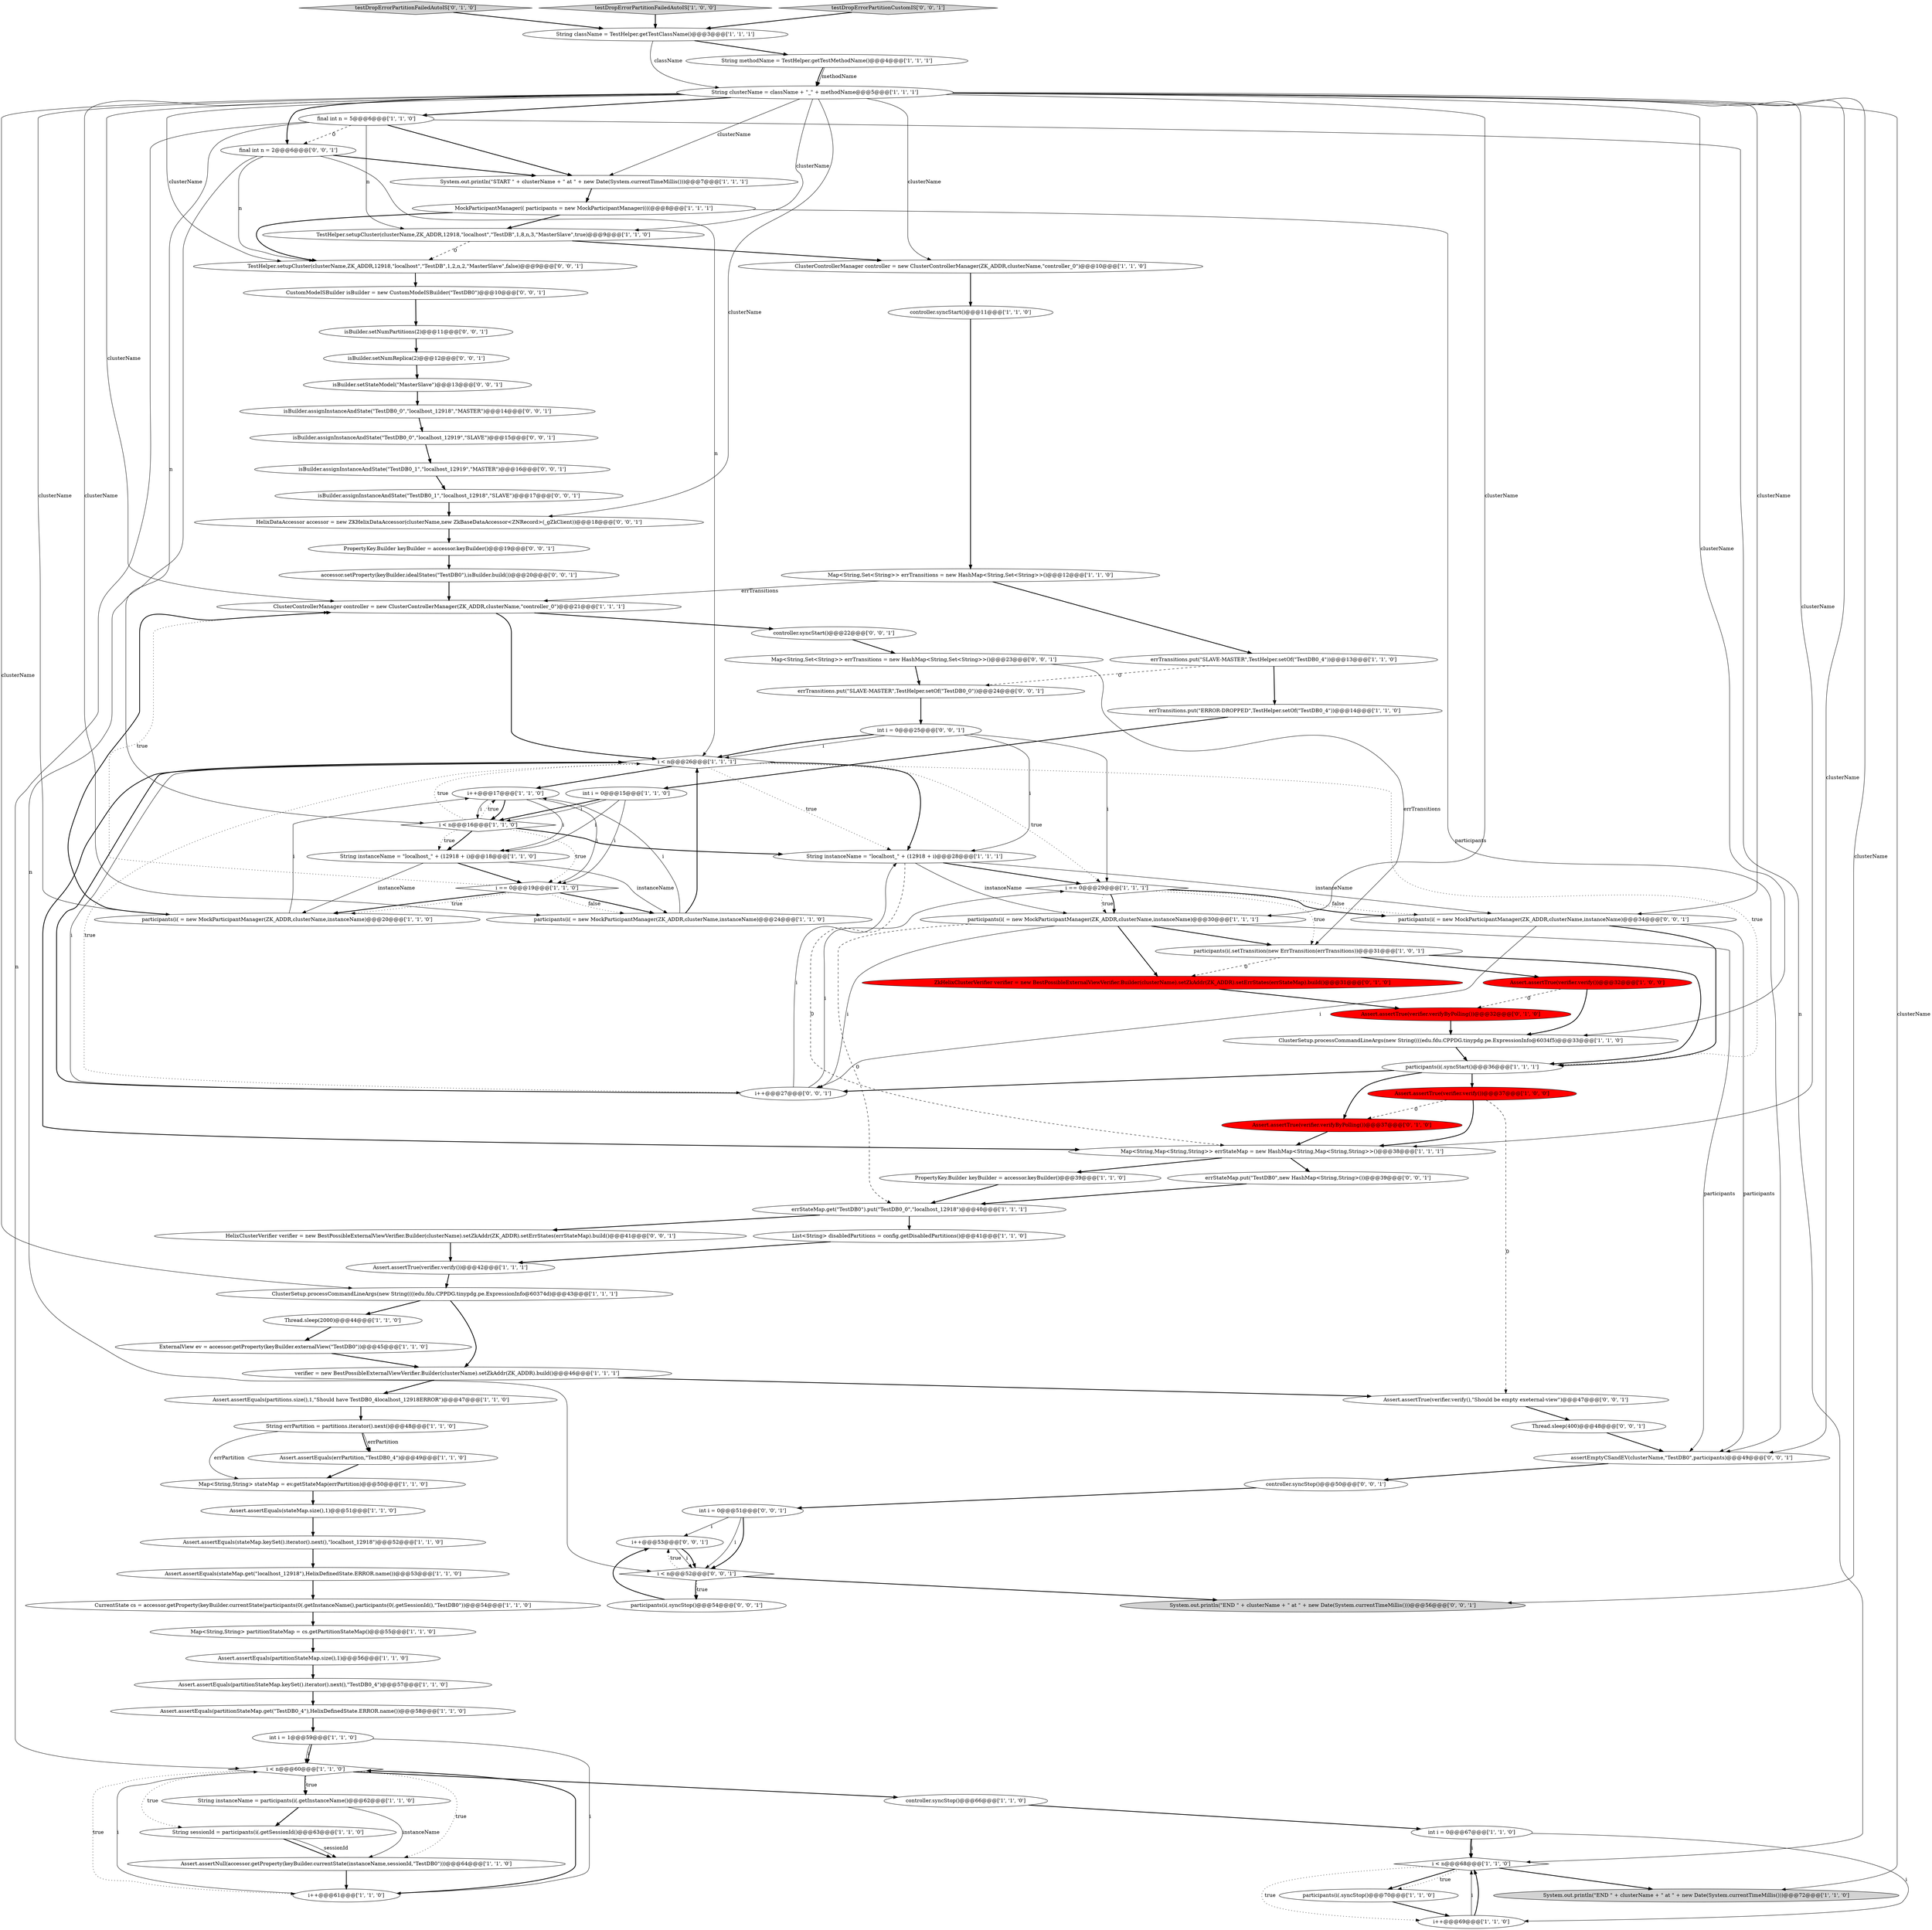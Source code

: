 digraph {
78 [style = filled, label = "HelixDataAccessor accessor = new ZKHelixDataAccessor(clusterName,new ZkBaseDataAccessor<ZNRecord>(_gZkClient))@@@18@@@['0', '0', '1']", fillcolor = white, shape = ellipse image = "AAA0AAABBB3BBB"];
2 [style = filled, label = "errTransitions.put(\"SLAVE-MASTER\",TestHelper.setOf(\"TestDB0_4\"))@@@13@@@['1', '1', '0']", fillcolor = white, shape = ellipse image = "AAA0AAABBB1BBB"];
21 [style = filled, label = "ClusterSetup.processCommandLineArgs(new String((((edu.fdu.CPPDG.tinypdg.pe.ExpressionInfo@60374d)@@@43@@@['1', '1', '1']", fillcolor = white, shape = ellipse image = "AAA0AAABBB1BBB"];
94 [style = filled, label = "isBuilder.setStateModel(\"MasterSlave\")@@@13@@@['0', '0', '1']", fillcolor = white, shape = ellipse image = "AAA0AAABBB3BBB"];
0 [style = filled, label = "TestHelper.setupCluster(clusterName,ZK_ADDR,12918,\"localhost\",\"TestDB\",1,8,n,3,\"MasterSlave\",true)@@@9@@@['1', '1', '0']", fillcolor = white, shape = ellipse image = "AAA0AAABBB1BBB"];
62 [style = filled, label = "String instanceName = \"localhost_\" + (12918 + i)@@@28@@@['1', '1', '1']", fillcolor = white, shape = ellipse image = "AAA0AAABBB1BBB"];
17 [style = filled, label = "errTransitions.put(\"ERROR-DROPPED\",TestHelper.setOf(\"TestDB0_4\"))@@@14@@@['1', '1', '0']", fillcolor = white, shape = ellipse image = "AAA0AAABBB1BBB"];
74 [style = filled, label = "TestHelper.setupCluster(clusterName,ZK_ADDR,12918,\"localhost\",\"TestDB\",1,2,n,2,\"MasterSlave\",false)@@@9@@@['0', '0', '1']", fillcolor = white, shape = ellipse image = "AAA0AAABBB3BBB"];
63 [style = filled, label = "Assert.assertTrue(verifier.verifyByPolling())@@@37@@@['0', '1', '0']", fillcolor = red, shape = ellipse image = "AAA1AAABBB2BBB"];
52 [style = filled, label = "i++@@@17@@@['1', '1', '0']", fillcolor = white, shape = ellipse image = "AAA0AAABBB1BBB"];
7 [style = filled, label = "Assert.assertEquals(partitionStateMap.get(\"TestDB0_4\"),HelixDefinedState.ERROR.name())@@@58@@@['1', '1', '0']", fillcolor = white, shape = ellipse image = "AAA0AAABBB1BBB"];
32 [style = filled, label = "controller.syncStart()@@@11@@@['1', '1', '0']", fillcolor = white, shape = ellipse image = "AAA0AAABBB1BBB"];
50 [style = filled, label = "String instanceName = \"localhost_\" + (12918 + i)@@@18@@@['1', '1', '0']", fillcolor = white, shape = ellipse image = "AAA0AAABBB1BBB"];
95 [style = filled, label = "Thread.sleep(400)@@@48@@@['0', '0', '1']", fillcolor = white, shape = ellipse image = "AAA0AAABBB3BBB"];
81 [style = filled, label = "isBuilder.setNumReplica(2)@@@12@@@['0', '0', '1']", fillcolor = white, shape = ellipse image = "AAA0AAABBB3BBB"];
35 [style = filled, label = "System.out.println(\"START \" + clusterName + \" at \" + new Date(System.currentTimeMillis()))@@@7@@@['1', '1', '1']", fillcolor = white, shape = ellipse image = "AAA0AAABBB1BBB"];
18 [style = filled, label = "ExternalView ev = accessor.getProperty(keyBuilder.externalView(\"TestDB0\"))@@@45@@@['1', '1', '0']", fillcolor = white, shape = ellipse image = "AAA0AAABBB1BBB"];
20 [style = filled, label = "i < n@@@26@@@['1', '1', '1']", fillcolor = white, shape = diamond image = "AAA0AAABBB1BBB"];
73 [style = filled, label = "participants(i(.syncStop()@@@54@@@['0', '0', '1']", fillcolor = white, shape = ellipse image = "AAA0AAABBB3BBB"];
66 [style = filled, label = "testDropErrorPartitionFailedAutoIS['0', '1', '0']", fillcolor = lightgray, shape = diamond image = "AAA0AAABBB2BBB"];
93 [style = filled, label = "i++@@@27@@@['0', '0', '1']", fillcolor = white, shape = ellipse image = "AAA0AAABBB3BBB"];
38 [style = filled, label = "int i = 0@@@15@@@['1', '1', '0']", fillcolor = white, shape = ellipse image = "AAA0AAABBB1BBB"];
58 [style = filled, label = "String sessionId = participants(i(.getSessionId()@@@63@@@['1', '1', '0']", fillcolor = white, shape = ellipse image = "AAA0AAABBB1BBB"];
64 [style = filled, label = "ZkHelixClusterVerifier verifier = new BestPossibleExternalViewVerifier.Builder(clusterName).setZkAddr(ZK_ADDR).setErrStates(errStateMap).build()@@@31@@@['0', '1', '0']", fillcolor = red, shape = ellipse image = "AAA1AAABBB2BBB"];
96 [style = filled, label = "Assert.assertTrue(verifier.verify(),\"Should be empty exeternal-view\")@@@47@@@['0', '0', '1']", fillcolor = white, shape = ellipse image = "AAA0AAABBB3BBB"];
83 [style = filled, label = "controller.syncStart()@@@22@@@['0', '0', '1']", fillcolor = white, shape = ellipse image = "AAA0AAABBB3BBB"];
51 [style = filled, label = "participants(i( = new MockParticipantManager(ZK_ADDR,clusterName,instanceName)@@@20@@@['1', '1', '0']", fillcolor = white, shape = ellipse image = "AAA0AAABBB1BBB"];
92 [style = filled, label = "int i = 0@@@25@@@['0', '0', '1']", fillcolor = white, shape = ellipse image = "AAA0AAABBB3BBB"];
59 [style = filled, label = "MockParticipantManager(( participants = new MockParticipantManager((((@@@8@@@['1', '1', '1']", fillcolor = white, shape = ellipse image = "AAA0AAABBB1BBB"];
16 [style = filled, label = "participants(i(.syncStart()@@@36@@@['1', '1', '1']", fillcolor = white, shape = ellipse image = "AAA0AAABBB1BBB"];
45 [style = filled, label = "i < n@@@68@@@['1', '1', '0']", fillcolor = white, shape = diamond image = "AAA0AAABBB1BBB"];
39 [style = filled, label = "String instanceName = participants(i(.getInstanceName()@@@62@@@['1', '1', '0']", fillcolor = white, shape = ellipse image = "AAA0AAABBB1BBB"];
4 [style = filled, label = "Assert.assertEquals(partitionStateMap.size(),1)@@@56@@@['1', '1', '0']", fillcolor = white, shape = ellipse image = "AAA0AAABBB1BBB"];
29 [style = filled, label = "participants(i(.syncStop()@@@70@@@['1', '1', '0']", fillcolor = white, shape = ellipse image = "AAA0AAABBB1BBB"];
15 [style = filled, label = "controller.syncStop()@@@66@@@['1', '1', '0']", fillcolor = white, shape = ellipse image = "AAA0AAABBB1BBB"];
25 [style = filled, label = "Assert.assertEquals(partitions.size(),1,\"Should have TestDB0_4localhost_12918ERROR\")@@@47@@@['1', '1', '0']", fillcolor = white, shape = ellipse image = "AAA0AAABBB1BBB"];
49 [style = filled, label = "Assert.assertEquals(partitionStateMap.keySet().iterator().next(),\"TestDB0_4\")@@@57@@@['1', '1', '0']", fillcolor = white, shape = ellipse image = "AAA0AAABBB1BBB"];
77 [style = filled, label = "errStateMap.put(\"TestDB0\",new HashMap<String,String>())@@@39@@@['0', '0', '1']", fillcolor = white, shape = ellipse image = "AAA0AAABBB3BBB"];
26 [style = filled, label = "verifier = new BestPossibleExternalViewVerifier.Builder(clusterName).setZkAddr(ZK_ADDR).build()@@@46@@@['1', '1', '1']", fillcolor = white, shape = ellipse image = "AAA0AAABBB1BBB"];
55 [style = filled, label = "CurrentState cs = accessor.getProperty(keyBuilder.currentState(participants(0(.getInstanceName(),participants(0(.getSessionId(),\"TestDB0\"))@@@54@@@['1', '1', '0']", fillcolor = white, shape = ellipse image = "AAA0AAABBB1BBB"];
75 [style = filled, label = "HelixClusterVerifier verifier = new BestPossibleExternalViewVerifier.Builder(clusterName).setZkAddr(ZK_ADDR).setErrStates(errStateMap).build()@@@41@@@['0', '0', '1']", fillcolor = white, shape = ellipse image = "AAA0AAABBB3BBB"];
91 [style = filled, label = "isBuilder.assignInstanceAndState(\"TestDB0_0\",\"localhost_12918\",\"MASTER\")@@@14@@@['0', '0', '1']", fillcolor = white, shape = ellipse image = "AAA0AAABBB3BBB"];
6 [style = filled, label = "participants(i(.setTransition(new ErrTransition(errTransitions))@@@31@@@['1', '0', '1']", fillcolor = white, shape = ellipse image = "AAA0AAABBB1BBB"];
36 [style = filled, label = "i == 0@@@29@@@['1', '1', '1']", fillcolor = white, shape = diamond image = "AAA0AAABBB1BBB"];
65 [style = filled, label = "Assert.assertTrue(verifier.verifyByPolling())@@@32@@@['0', '1', '0']", fillcolor = red, shape = ellipse image = "AAA1AAABBB2BBB"];
22 [style = filled, label = "String clusterName = className + \"_\" + methodName@@@5@@@['1', '1', '1']", fillcolor = white, shape = ellipse image = "AAA0AAABBB1BBB"];
89 [style = filled, label = "participants(i( = new MockParticipantManager(ZK_ADDR,clusterName,instanceName)@@@34@@@['0', '0', '1']", fillcolor = white, shape = ellipse image = "AAA0AAABBB3BBB"];
87 [style = filled, label = "CustomModeISBuilder isBuilder = new CustomModeISBuilder(\"TestDB0\")@@@10@@@['0', '0', '1']", fillcolor = white, shape = ellipse image = "AAA0AAABBB3BBB"];
41 [style = filled, label = "i < n@@@16@@@['1', '1', '0']", fillcolor = white, shape = diamond image = "AAA0AAABBB1BBB"];
19 [style = filled, label = "ClusterControllerManager controller = new ClusterControllerManager(ZK_ADDR,clusterName,\"controller_0\")@@@21@@@['1', '1', '1']", fillcolor = white, shape = ellipse image = "AAA0AAABBB1BBB"];
28 [style = filled, label = "Assert.assertNull(accessor.getProperty(keyBuilder.currentState(instanceName,sessionId,\"TestDB0\")))@@@64@@@['1', '1', '0']", fillcolor = white, shape = ellipse image = "AAA0AAABBB1BBB"];
61 [style = filled, label = "Assert.assertEquals(stateMap.get(\"localhost_12918\"),HelixDefinedState.ERROR.name())@@@53@@@['1', '1', '0']", fillcolor = white, shape = ellipse image = "AAA0AAABBB1BBB"];
30 [style = filled, label = "String className = TestHelper.getTestClassName()@@@3@@@['1', '1', '1']", fillcolor = white, shape = ellipse image = "AAA0AAABBB1BBB"];
12 [style = filled, label = "Map<String,Set<String>> errTransitions = new HashMap<String,Set<String>>()@@@12@@@['1', '1', '0']", fillcolor = white, shape = ellipse image = "AAA0AAABBB1BBB"];
97 [style = filled, label = "Map<String,Set<String>> errTransitions = new HashMap<String,Set<String>>()@@@23@@@['0', '0', '1']", fillcolor = white, shape = ellipse image = "AAA0AAABBB3BBB"];
44 [style = filled, label = "String errPartition = partitions.iterator().next()@@@48@@@['1', '1', '0']", fillcolor = white, shape = ellipse image = "AAA0AAABBB1BBB"];
24 [style = filled, label = "testDropErrorPartitionFailedAutoIS['1', '0', '0']", fillcolor = lightgray, shape = diamond image = "AAA0AAABBB1BBB"];
11 [style = filled, label = "Assert.assertTrue(verifier.verify())@@@37@@@['1', '0', '0']", fillcolor = red, shape = ellipse image = "AAA1AAABBB1BBB"];
9 [style = filled, label = "Map<String,Map<String,String>> errStateMap = new HashMap<String,Map<String,String>>()@@@38@@@['1', '1', '1']", fillcolor = white, shape = ellipse image = "AAA0AAABBB1BBB"];
85 [style = filled, label = "testDropErrorPartitionCustomIS['0', '0', '1']", fillcolor = lightgray, shape = diamond image = "AAA0AAABBB3BBB"];
3 [style = filled, label = "Assert.assertEquals(errPartition,\"TestDB0_4\")@@@49@@@['1', '1', '0']", fillcolor = white, shape = ellipse image = "AAA0AAABBB1BBB"];
53 [style = filled, label = "int i = 0@@@67@@@['1', '1', '0']", fillcolor = white, shape = ellipse image = "AAA0AAABBB1BBB"];
69 [style = filled, label = "controller.syncStop()@@@50@@@['0', '0', '1']", fillcolor = white, shape = ellipse image = "AAA0AAABBB3BBB"];
10 [style = filled, label = "participants(i( = new MockParticipantManager(ZK_ADDR,clusterName,instanceName)@@@24@@@['1', '1', '0']", fillcolor = white, shape = ellipse image = "AAA0AAABBB1BBB"];
57 [style = filled, label = "Assert.assertTrue(verifier.verify())@@@42@@@['1', '1', '1']", fillcolor = white, shape = ellipse image = "AAA0AAABBB1BBB"];
84 [style = filled, label = "int i = 0@@@51@@@['0', '0', '1']", fillcolor = white, shape = ellipse image = "AAA0AAABBB3BBB"];
43 [style = filled, label = "String methodName = TestHelper.getTestMethodName()@@@4@@@['1', '1', '1']", fillcolor = white, shape = ellipse image = "AAA0AAABBB1BBB"];
23 [style = filled, label = "Assert.assertEquals(stateMap.size(),1)@@@51@@@['1', '1', '0']", fillcolor = white, shape = ellipse image = "AAA0AAABBB1BBB"];
14 [style = filled, label = "i < n@@@60@@@['1', '1', '0']", fillcolor = white, shape = diamond image = "AAA0AAABBB1BBB"];
71 [style = filled, label = "final int n = 2@@@6@@@['0', '0', '1']", fillcolor = white, shape = ellipse image = "AAA0AAABBB3BBB"];
72 [style = filled, label = "isBuilder.assignInstanceAndState(\"TestDB0_1\",\"localhost_12918\",\"SLAVE\")@@@17@@@['0', '0', '1']", fillcolor = white, shape = ellipse image = "AAA0AAABBB3BBB"];
40 [style = filled, label = "ClusterSetup.processCommandLineArgs(new String((((edu.fdu.CPPDG.tinypdg.pe.ExpressionInfo@6034f5)@@@33@@@['1', '1', '0']", fillcolor = white, shape = ellipse image = "AAA0AAABBB1BBB"];
34 [style = filled, label = "i++@@@69@@@['1', '1', '0']", fillcolor = white, shape = ellipse image = "AAA0AAABBB1BBB"];
68 [style = filled, label = "i++@@@53@@@['0', '0', '1']", fillcolor = white, shape = ellipse image = "AAA0AAABBB3BBB"];
27 [style = filled, label = "PropertyKey.Builder keyBuilder = accessor.keyBuilder()@@@39@@@['1', '1', '0']", fillcolor = white, shape = ellipse image = "AAA0AAABBB1BBB"];
5 [style = filled, label = "Map<String,String> stateMap = ev.getStateMap(errPartition)@@@50@@@['1', '1', '0']", fillcolor = white, shape = ellipse image = "AAA0AAABBB1BBB"];
48 [style = filled, label = "participants(i( = new MockParticipantManager(ZK_ADDR,clusterName,instanceName)@@@30@@@['1', '1', '1']", fillcolor = white, shape = ellipse image = "AAA0AAABBB1BBB"];
1 [style = filled, label = "Thread.sleep(2000)@@@44@@@['1', '1', '0']", fillcolor = white, shape = ellipse image = "AAA0AAABBB1BBB"];
46 [style = filled, label = "i++@@@61@@@['1', '1', '0']", fillcolor = white, shape = ellipse image = "AAA0AAABBB1BBB"];
13 [style = filled, label = "ClusterControllerManager controller = new ClusterControllerManager(ZK_ADDR,clusterName,\"controller_0\")@@@10@@@['1', '1', '0']", fillcolor = white, shape = ellipse image = "AAA0AAABBB1BBB"];
86 [style = filled, label = "errTransitions.put(\"SLAVE-MASTER\",TestHelper.setOf(\"TestDB0_0\"))@@@24@@@['0', '0', '1']", fillcolor = white, shape = ellipse image = "AAA0AAABBB3BBB"];
79 [style = filled, label = "accessor.setProperty(keyBuilder.idealStates(\"TestDB0\"),isBuilder.build())@@@20@@@['0', '0', '1']", fillcolor = white, shape = ellipse image = "AAA0AAABBB3BBB"];
31 [style = filled, label = "i == 0@@@19@@@['1', '1', '0']", fillcolor = white, shape = diamond image = "AAA0AAABBB1BBB"];
8 [style = filled, label = "int i = 1@@@59@@@['1', '1', '0']", fillcolor = white, shape = ellipse image = "AAA0AAABBB1BBB"];
42 [style = filled, label = "errStateMap.get(\"TestDB0\").put(\"TestDB0_0\",\"localhost_12918\")@@@40@@@['1', '1', '1']", fillcolor = white, shape = ellipse image = "AAA0AAABBB1BBB"];
82 [style = filled, label = "PropertyKey.Builder keyBuilder = accessor.keyBuilder()@@@19@@@['0', '0', '1']", fillcolor = white, shape = ellipse image = "AAA0AAABBB3BBB"];
76 [style = filled, label = "assertEmptyCSandEV(clusterName,\"TestDB0\",participants)@@@49@@@['0', '0', '1']", fillcolor = white, shape = ellipse image = "AAA0AAABBB3BBB"];
60 [style = filled, label = "Assert.assertTrue(verifier.verify())@@@32@@@['1', '0', '0']", fillcolor = red, shape = ellipse image = "AAA1AAABBB1BBB"];
54 [style = filled, label = "System.out.println(\"END \" + clusterName + \" at \" + new Date(System.currentTimeMillis()))@@@72@@@['1', '1', '0']", fillcolor = lightgray, shape = ellipse image = "AAA0AAABBB1BBB"];
80 [style = filled, label = "isBuilder.assignInstanceAndState(\"TestDB0_0\",\"localhost_12919\",\"SLAVE\")@@@15@@@['0', '0', '1']", fillcolor = white, shape = ellipse image = "AAA0AAABBB3BBB"];
67 [style = filled, label = "System.out.println(\"END \" + clusterName + \" at \" + new Date(System.currentTimeMillis()))@@@56@@@['0', '0', '1']", fillcolor = lightgray, shape = ellipse image = "AAA0AAABBB3BBB"];
70 [style = filled, label = "isBuilder.assignInstanceAndState(\"TestDB0_1\",\"localhost_12919\",\"MASTER\")@@@16@@@['0', '0', '1']", fillcolor = white, shape = ellipse image = "AAA0AAABBB3BBB"];
33 [style = filled, label = "Map<String,String> partitionStateMap = cs.getPartitionStateMap()@@@55@@@['1', '1', '0']", fillcolor = white, shape = ellipse image = "AAA0AAABBB1BBB"];
37 [style = filled, label = "final int n = 5@@@6@@@['1', '1', '0']", fillcolor = white, shape = ellipse image = "AAA0AAABBB1BBB"];
56 [style = filled, label = "List<String> disabledPartitions = config.getDisabledPartitions()@@@41@@@['1', '1', '0']", fillcolor = white, shape = ellipse image = "AAA0AAABBB1BBB"];
90 [style = filled, label = "i < n@@@52@@@['0', '0', '1']", fillcolor = white, shape = diamond image = "AAA0AAABBB3BBB"];
88 [style = filled, label = "isBuilder.setNumPartitions(2)@@@11@@@['0', '0', '1']", fillcolor = white, shape = ellipse image = "AAA0AAABBB3BBB"];
47 [style = filled, label = "Assert.assertEquals(stateMap.keySet().iterator().next(),\"localhost_12918\")@@@52@@@['1', '1', '0']", fillcolor = white, shape = ellipse image = "AAA0AAABBB1BBB"];
58->28 [style = bold, label=""];
36->6 [style = dotted, label="true"];
50->51 [style = solid, label="instanceName"];
59->76 [style = solid, label="participants"];
0->13 [style = bold, label=""];
22->9 [style = solid, label="clusterName"];
93->20 [style = bold, label=""];
9->77 [style = bold, label=""];
20->9 [style = bold, label=""];
46->14 [style = solid, label="i"];
22->37 [style = bold, label=""];
32->12 [style = bold, label=""];
84->68 [style = solid, label="i"];
22->51 [style = solid, label="clusterName"];
37->0 [style = solid, label="n"];
93->36 [style = solid, label="i"];
81->94 [style = bold, label=""];
20->36 [style = dotted, label="true"];
48->93 [style = solid, label="i"];
38->41 [style = bold, label=""];
29->34 [style = bold, label=""];
36->89 [style = bold, label=""];
36->48 [style = dotted, label="true"];
11->9 [style = bold, label=""];
7->8 [style = bold, label=""];
34->45 [style = solid, label="i"];
25->44 [style = bold, label=""];
24->30 [style = bold, label=""];
43->22 [style = solid, label="methodName"];
17->38 [style = bold, label=""];
21->26 [style = bold, label=""];
12->2 [style = bold, label=""];
3->5 [style = bold, label=""];
79->19 [style = bold, label=""];
89->76 [style = solid, label="participants"];
51->52 [style = solid, label="i"];
40->16 [style = bold, label=""];
22->21 [style = solid, label="clusterName"];
90->73 [style = dotted, label="true"];
92->36 [style = solid, label="i"];
83->97 [style = bold, label=""];
37->41 [style = solid, label="n"];
22->19 [style = solid, label="clusterName"];
11->96 [style = dashed, label="0"];
22->35 [style = solid, label="clusterName"];
21->1 [style = bold, label=""];
14->39 [style = dotted, label="true"];
2->86 [style = dashed, label="0"];
26->96 [style = bold, label=""];
20->62 [style = bold, label=""];
90->67 [style = bold, label=""];
22->71 [style = bold, label=""];
31->10 [style = dotted, label="false"];
39->58 [style = bold, label=""];
97->6 [style = solid, label="errTransitions"];
22->48 [style = solid, label="clusterName"];
62->9 [style = dashed, label="0"];
31->19 [style = dotted, label="true"];
22->0 [style = solid, label="clusterName"];
10->52 [style = solid, label="i"];
52->31 [style = solid, label="i"];
13->32 [style = bold, label=""];
80->70 [style = bold, label=""];
16->93 [style = bold, label=""];
5->23 [style = bold, label=""];
93->62 [style = solid, label="i"];
19->20 [style = bold, label=""];
44->3 [style = bold, label=""];
8->46 [style = solid, label="i"];
22->89 [style = solid, label="clusterName"];
38->41 [style = solid, label="i"];
88->81 [style = bold, label=""];
71->35 [style = bold, label=""];
56->57 [style = bold, label=""];
20->52 [style = bold, label=""];
74->87 [style = bold, label=""];
22->13 [style = solid, label="clusterName"];
14->58 [style = dotted, label="true"];
45->29 [style = bold, label=""];
90->68 [style = dotted, label="true"];
94->91 [style = bold, label=""];
92->20 [style = solid, label="i"];
36->89 [style = dotted, label="false"];
61->55 [style = bold, label=""];
84->90 [style = solid, label="i"];
90->73 [style = bold, label=""];
62->48 [style = solid, label="instanceName"];
31->51 [style = bold, label=""];
97->86 [style = bold, label=""];
53->45 [style = solid, label="i"];
77->42 [style = bold, label=""];
57->21 [style = bold, label=""];
50->31 [style = bold, label=""];
42->56 [style = bold, label=""];
22->10 [style = solid, label="clusterName"];
60->65 [style = dashed, label="0"];
43->22 [style = bold, label=""];
68->90 [style = solid, label="i"];
92->62 [style = solid, label="i"];
46->14 [style = bold, label=""];
66->30 [style = bold, label=""];
14->15 [style = bold, label=""];
78->82 [style = bold, label=""];
14->39 [style = bold, label=""];
22->67 [style = solid, label="clusterName"];
93->20 [style = solid, label="i"];
41->50 [style = bold, label=""];
84->90 [style = bold, label=""];
62->36 [style = bold, label=""];
2->17 [style = bold, label=""];
65->40 [style = bold, label=""];
6->64 [style = dashed, label="0"];
42->75 [style = bold, label=""];
22->40 [style = solid, label="clusterName"];
41->50 [style = dotted, label="true"];
30->43 [style = bold, label=""];
45->29 [style = dotted, label="true"];
20->93 [style = dotted, label="true"];
20->62 [style = dotted, label="true"];
89->16 [style = bold, label=""];
47->61 [style = bold, label=""];
18->26 [style = bold, label=""];
33->4 [style = bold, label=""];
52->41 [style = bold, label=""];
95->76 [style = bold, label=""];
52->41 [style = solid, label="i"];
15->53 [style = bold, label=""];
8->14 [style = bold, label=""];
48->64 [style = bold, label=""];
22->76 [style = solid, label="clusterName"];
71->90 [style = solid, label="n"];
45->34 [style = dotted, label="true"];
48->6 [style = bold, label=""];
35->59 [style = bold, label=""];
48->42 [style = dashed, label="0"];
9->27 [style = bold, label=""];
71->20 [style = solid, label="n"];
92->20 [style = bold, label=""];
44->3 [style = solid, label="errPartition"];
16->63 [style = bold, label=""];
14->28 [style = dotted, label="true"];
31->10 [style = bold, label=""];
62->89 [style = solid, label="instanceName"];
64->65 [style = bold, label=""];
58->28 [style = solid, label="sessionId"];
23->47 [style = bold, label=""];
49->7 [style = bold, label=""];
70->72 [style = bold, label=""];
37->35 [style = bold, label=""];
41->52 [style = dotted, label="true"];
31->51 [style = dotted, label="true"];
37->71 [style = dashed, label="0"];
53->34 [style = solid, label="i"];
41->62 [style = bold, label=""];
69->84 [style = bold, label=""];
41->31 [style = dotted, label="true"];
96->95 [style = bold, label=""];
10->20 [style = bold, label=""];
16->11 [style = bold, label=""];
63->9 [style = bold, label=""];
30->22 [style = solid, label="className"];
38->31 [style = solid, label="i"];
22->78 [style = solid, label="clusterName"];
38->50 [style = solid, label="i"];
37->14 [style = solid, label="n"];
26->25 [style = bold, label=""];
34->45 [style = bold, label=""];
68->90 [style = bold, label=""];
22->54 [style = solid, label="clusterName"];
1->18 [style = bold, label=""];
75->57 [style = bold, label=""];
59->74 [style = bold, label=""];
37->45 [style = solid, label="n"];
53->45 [style = bold, label=""];
44->5 [style = solid, label="errPartition"];
11->63 [style = dashed, label="0"];
41->20 [style = dotted, label="true"];
27->42 [style = bold, label=""];
72->78 [style = bold, label=""];
45->54 [style = bold, label=""];
12->19 [style = solid, label="errTransitions"];
39->28 [style = solid, label="instanceName"];
86->92 [style = bold, label=""];
50->10 [style = solid, label="instanceName"];
28->46 [style = bold, label=""];
6->60 [style = bold, label=""];
0->74 [style = dashed, label="0"];
14->46 [style = dotted, label="true"];
4->49 [style = bold, label=""];
8->14 [style = solid, label="i"];
55->33 [style = bold, label=""];
6->16 [style = bold, label=""];
60->40 [style = bold, label=""];
87->88 [style = bold, label=""];
91->80 [style = bold, label=""];
36->48 [style = bold, label=""];
82->79 [style = bold, label=""];
76->69 [style = bold, label=""];
19->83 [style = bold, label=""];
85->30 [style = bold, label=""];
22->74 [style = solid, label="clusterName"];
59->0 [style = bold, label=""];
73->68 [style = bold, label=""];
52->50 [style = solid, label="i"];
71->74 [style = solid, label="n"];
89->93 [style = solid, label="i"];
48->76 [style = solid, label="participants"];
51->19 [style = bold, label=""];
20->16 [style = dotted, label="true"];
}
